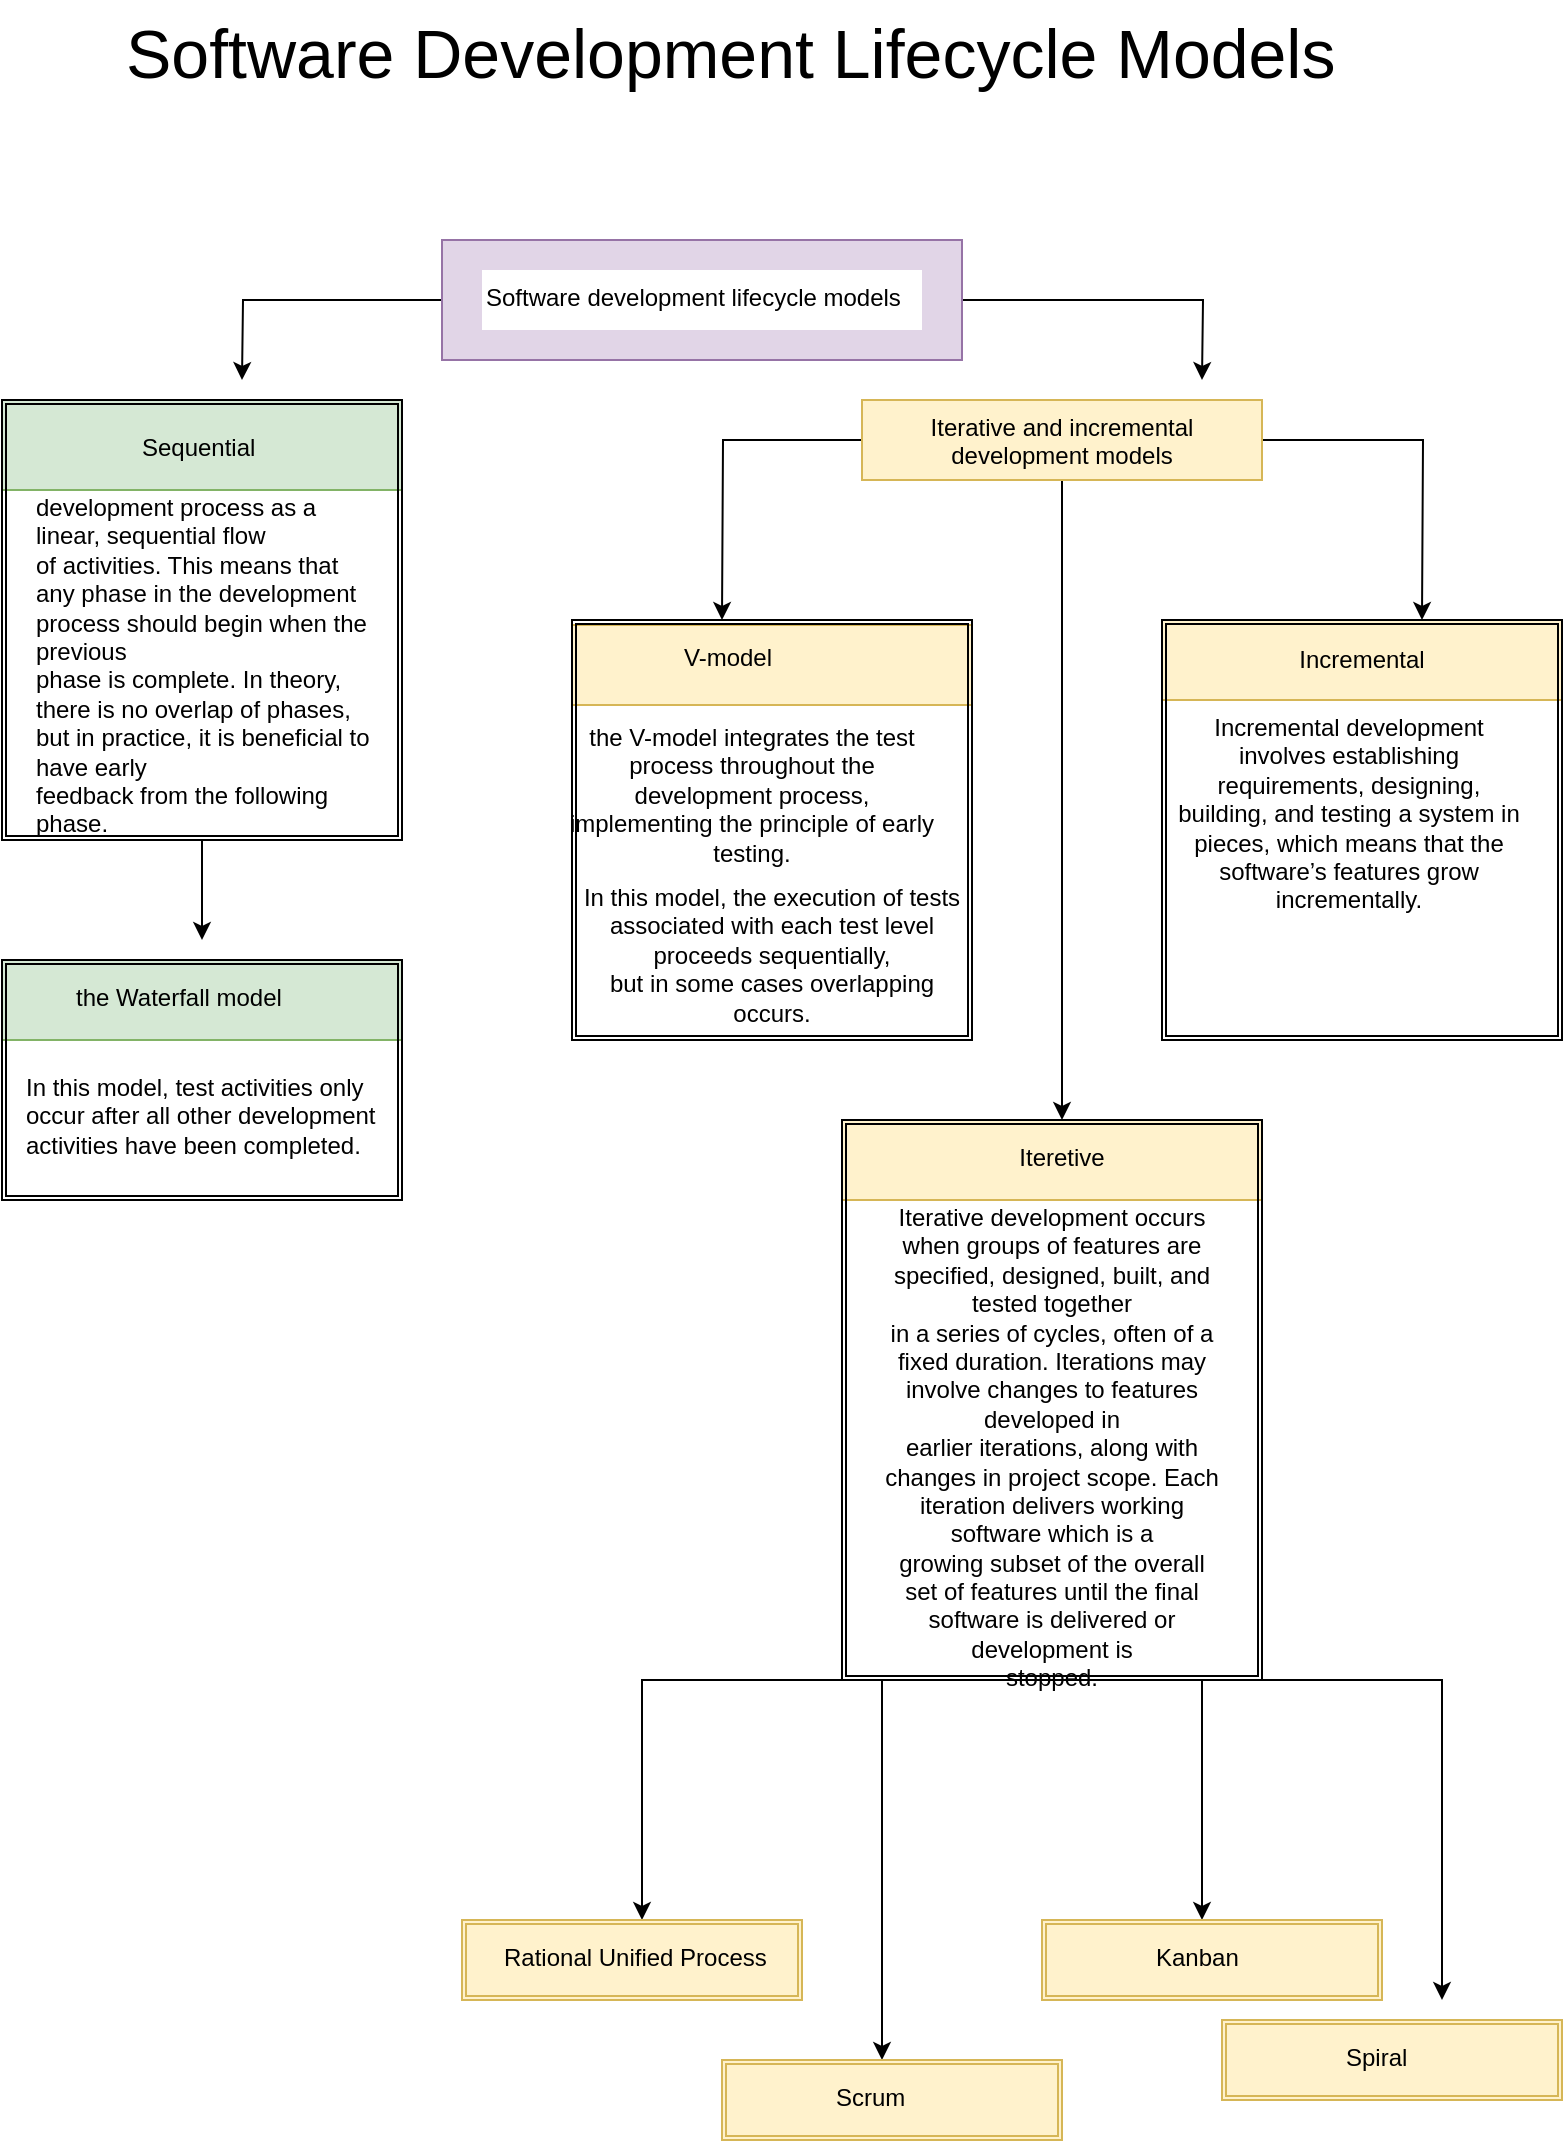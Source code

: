 <mxfile version="14.9.6" type="device"><diagram id="C5RBs43oDa-KdzZeNtuy" name="Page-1"><mxGraphModel dx="852" dy="494" grid="1" gridSize="10" guides="1" tooltips="1" connect="1" arrows="1" fold="1" page="1" pageScale="1" pageWidth="827" pageHeight="1169" math="0" shadow="0"><root><mxCell id="WIyWlLk6GJQsqaUBKTNV-0"/><mxCell id="WIyWlLk6GJQsqaUBKTNV-1" parent="WIyWlLk6GJQsqaUBKTNV-0"/><mxCell id="AOu2edheyi-n3iQNtTA8-12" value="" style="rounded=0;whiteSpace=wrap;html=1;fillColor=#d5e8d4;strokeColor=#82b366;" vertex="1" parent="WIyWlLk6GJQsqaUBKTNV-1"><mxGeometry x="40" y="240" width="200" height="45" as="geometry"/></mxCell><mxCell id="AOu2edheyi-n3iQNtTA8-0" value="&lt;font style=&quot;font-size: 34px&quot;&gt;Software Development Lifecycle Models&lt;/font&gt;" style="text;whiteSpace=wrap;html=1;" vertex="1" parent="WIyWlLk6GJQsqaUBKTNV-1"><mxGeometry x="100" y="40" width="650" height="50" as="geometry"/></mxCell><mxCell id="AOu2edheyi-n3iQNtTA8-22" style="edgeStyle=orthogonalEdgeStyle;rounded=0;orthogonalLoop=1;jettySize=auto;html=1;fontColor=#000000;" edge="1" parent="WIyWlLk6GJQsqaUBKTNV-1" source="AOu2edheyi-n3iQNtTA8-1"><mxGeometry relative="1" as="geometry"><mxPoint x="160" y="230" as="targetPoint"/></mxGeometry></mxCell><mxCell id="AOu2edheyi-n3iQNtTA8-23" style="edgeStyle=orthogonalEdgeStyle;rounded=0;orthogonalLoop=1;jettySize=auto;html=1;fontColor=#000000;" edge="1" parent="WIyWlLk6GJQsqaUBKTNV-1" source="AOu2edheyi-n3iQNtTA8-1"><mxGeometry relative="1" as="geometry"><mxPoint x="640" y="230" as="targetPoint"/></mxGeometry></mxCell><mxCell id="AOu2edheyi-n3iQNtTA8-1" value="" style="rounded=0;whiteSpace=wrap;html=1;fillColor=#e1d5e7;strokeColor=#9673a6;" vertex="1" parent="WIyWlLk6GJQsqaUBKTNV-1"><mxGeometry x="260" y="160" width="260" height="60" as="geometry"/></mxCell><mxCell id="AOu2edheyi-n3iQNtTA8-2" value="Software development lifecycle models" style="text;whiteSpace=wrap;html=1;fillColor=#ffffff;" vertex="1" parent="WIyWlLk6GJQsqaUBKTNV-1"><mxGeometry x="280" y="175" width="220" height="30" as="geometry"/></mxCell><mxCell id="AOu2edheyi-n3iQNtTA8-7" value="" style="rounded=0;whiteSpace=wrap;html=1;fillColor=#d5e8d4;strokeColor=#82b366;" vertex="1" parent="WIyWlLk6GJQsqaUBKTNV-1"><mxGeometry x="40" y="520" width="200" height="40" as="geometry"/></mxCell><mxCell id="AOu2edheyi-n3iQNtTA8-8" value="" style="rounded=0;whiteSpace=wrap;html=1;fillColor=#ffffff;" vertex="1" parent="WIyWlLk6GJQsqaUBKTNV-1"><mxGeometry x="470" y="240" width="180" height="40" as="geometry"/></mxCell><mxCell id="AOu2edheyi-n3iQNtTA8-27" style="edgeStyle=orthogonalEdgeStyle;rounded=0;orthogonalLoop=1;jettySize=auto;html=1;fontColor=#000000;" edge="1" parent="WIyWlLk6GJQsqaUBKTNV-1" source="AOu2edheyi-n3iQNtTA8-10"><mxGeometry relative="1" as="geometry"><mxPoint x="750" y="350" as="targetPoint"/></mxGeometry></mxCell><mxCell id="AOu2edheyi-n3iQNtTA8-33" style="edgeStyle=orthogonalEdgeStyle;rounded=0;orthogonalLoop=1;jettySize=auto;html=1;fontColor=#000000;" edge="1" parent="WIyWlLk6GJQsqaUBKTNV-1" source="AOu2edheyi-n3iQNtTA8-10"><mxGeometry relative="1" as="geometry"><mxPoint x="400" y="350" as="targetPoint"/></mxGeometry></mxCell><mxCell id="AOu2edheyi-n3iQNtTA8-62" style="edgeStyle=orthogonalEdgeStyle;rounded=0;orthogonalLoop=1;jettySize=auto;html=1;fontColor=#000000;" edge="1" parent="WIyWlLk6GJQsqaUBKTNV-1" source="AOu2edheyi-n3iQNtTA8-10"><mxGeometry relative="1" as="geometry"><mxPoint x="570" y="600" as="targetPoint"/></mxGeometry></mxCell><mxCell id="AOu2edheyi-n3iQNtTA8-10" value="Iterative and incremental development models" style="text;whiteSpace=wrap;html=1;align=center;fillColor=#fff2cc;strokeColor=#d6b656;" vertex="1" parent="WIyWlLk6GJQsqaUBKTNV-1"><mxGeometry x="470" y="240" width="200" height="40" as="geometry"/></mxCell><mxCell id="AOu2edheyi-n3iQNtTA8-13" value="the Waterfall model" style="text;whiteSpace=wrap;html=1;fontColor=#000000;" vertex="1" parent="WIyWlLk6GJQsqaUBKTNV-1"><mxGeometry x="75" y="525" width="130" height="30" as="geometry"/></mxCell><mxCell id="AOu2edheyi-n3iQNtTA8-14" value="" style="rounded=0;whiteSpace=wrap;html=1;fillColor=#fff2cc;strokeColor=#d6b656;" vertex="1" parent="WIyWlLk6GJQsqaUBKTNV-1"><mxGeometry x="325" y="352.5" width="200" height="40" as="geometry"/></mxCell><mxCell id="AOu2edheyi-n3iQNtTA8-15" value="Incremental" style="rounded=0;whiteSpace=wrap;html=1;fillColor=#fff2cc;strokeColor=#d6b656;" vertex="1" parent="WIyWlLk6GJQsqaUBKTNV-1"><mxGeometry x="620" y="350" width="200" height="40" as="geometry"/></mxCell><mxCell id="AOu2edheyi-n3iQNtTA8-29" value="V-model" style="text;whiteSpace=wrap;html=1;fontColor=#000000;" vertex="1" parent="WIyWlLk6GJQsqaUBKTNV-1"><mxGeometry x="379" y="355" width="70" height="30" as="geometry"/></mxCell><mxCell id="AOu2edheyi-n3iQNtTA8-32" value="" style="rounded=0;whiteSpace=wrap;html=1;fillColor=#fff2cc;strokeColor=#d6b656;" vertex="1" parent="WIyWlLk6GJQsqaUBKTNV-1"><mxGeometry x="460" y="600" width="210" height="40" as="geometry"/></mxCell><mxCell id="AOu2edheyi-n3iQNtTA8-34" value="Iteretive" style="text;whiteSpace=wrap;html=1;fontColor=#000000;align=center;" vertex="1" parent="WIyWlLk6GJQsqaUBKTNV-1"><mxGeometry x="525" y="605" width="90" height="30" as="geometry"/></mxCell><mxCell id="AOu2edheyi-n3iQNtTA8-44" value="development process as a linear, sequential flow&#13;&#10;of activities. This means that any phase in the development process should begin when the previous&#13;&#10;phase is complete. In theory, there is no overlap of phases, but in practice, it is beneficial to have early&#13;&#10;feedback from the following phase." style="text;whiteSpace=wrap;html=1;fontColor=#000000;" vertex="1" parent="WIyWlLk6GJQsqaUBKTNV-1"><mxGeometry x="55" y="280" width="170" height="80" as="geometry"/></mxCell><mxCell id="AOu2edheyi-n3iQNtTA8-56" style="edgeStyle=orthogonalEdgeStyle;rounded=0;orthogonalLoop=1;jettySize=auto;html=1;fontColor=#000000;" edge="1" parent="WIyWlLk6GJQsqaUBKTNV-1" source="AOu2edheyi-n3iQNtTA8-45"><mxGeometry relative="1" as="geometry"><mxPoint x="140" y="510" as="targetPoint"/></mxGeometry></mxCell><mxCell id="AOu2edheyi-n3iQNtTA8-45" value="" style="shape=ext;double=1;rounded=0;whiteSpace=wrap;html=1;fillColor=none;align=center;" vertex="1" parent="WIyWlLk6GJQsqaUBKTNV-1"><mxGeometry x="40" y="240" width="200" height="220" as="geometry"/></mxCell><mxCell id="AOu2edheyi-n3iQNtTA8-51" value="" style="shape=ext;double=1;rounded=0;whiteSpace=wrap;html=1;fillColor=none;align=center;" vertex="1" parent="WIyWlLk6GJQsqaUBKTNV-1"><mxGeometry x="325" y="350" width="200" height="210" as="geometry"/></mxCell><mxCell id="AOu2edheyi-n3iQNtTA8-9" value="Sequential&amp;nbsp;" style="text;whiteSpace=wrap;html=1;align=center;labelBorderColor=none;" vertex="1" parent="WIyWlLk6GJQsqaUBKTNV-1"><mxGeometry x="50" y="250" width="180" height="25" as="geometry"/></mxCell><mxCell id="AOu2edheyi-n3iQNtTA8-57" value="In this model, test activities only occur after all other development&#13;&#10;activities have been completed." style="text;whiteSpace=wrap;html=1;fontColor=#000000;" vertex="1" parent="WIyWlLk6GJQsqaUBKTNV-1"><mxGeometry x="50" y="570" width="200" height="50" as="geometry"/></mxCell><mxCell id="AOu2edheyi-n3iQNtTA8-58" value="" style="shape=ext;double=1;rounded=0;whiteSpace=wrap;html=1;fillColor=none;align=center;" vertex="1" parent="WIyWlLk6GJQsqaUBKTNV-1"><mxGeometry x="40" y="520" width="200" height="120" as="geometry"/></mxCell><mxCell id="AOu2edheyi-n3iQNtTA8-60" value="the V-model integrates the test process throughout the development process,&#10;implementing the principle of early testing." style="text;whiteSpace=wrap;html=1;fontColor=#000000;align=center;" vertex="1" parent="WIyWlLk6GJQsqaUBKTNV-1"><mxGeometry x="320" y="395" width="190" height="75" as="geometry"/></mxCell><mxCell id="AOu2edheyi-n3iQNtTA8-61" value="In this model, the execution of tests associated with each test level proceeds sequentially,&#10;but in some cases overlapping occurs." style="text;whiteSpace=wrap;html=1;fontColor=#000000;align=center;" vertex="1" parent="WIyWlLk6GJQsqaUBKTNV-1"><mxGeometry x="325" y="475" width="200" height="80" as="geometry"/></mxCell><mxCell id="AOu2edheyi-n3iQNtTA8-65" value="" style="shape=ext;double=1;rounded=0;whiteSpace=wrap;html=1;fillColor=none;align=center;" vertex="1" parent="WIyWlLk6GJQsqaUBKTNV-1"><mxGeometry x="620" y="350" width="200" height="210" as="geometry"/></mxCell><mxCell id="AOu2edheyi-n3iQNtTA8-67" value="Incremental development involves establishing requirements, designing, building, and testing a system in&#10;pieces, which means that the software’s features grow incrementally." style="text;whiteSpace=wrap;html=1;fontColor=#000000;align=center;" vertex="1" parent="WIyWlLk6GJQsqaUBKTNV-1"><mxGeometry x="627" y="390" width="173" height="110" as="geometry"/></mxCell><mxCell id="AOu2edheyi-n3iQNtTA8-69" style="edgeStyle=orthogonalEdgeStyle;rounded=0;orthogonalLoop=1;jettySize=auto;html=1;fontColor=#000000;" edge="1" parent="WIyWlLk6GJQsqaUBKTNV-1" source="AOu2edheyi-n3iQNtTA8-63"><mxGeometry relative="1" as="geometry"><mxPoint x="360" y="1000" as="targetPoint"/><Array as="points"><mxPoint x="360" y="880"/></Array></mxGeometry></mxCell><mxCell id="AOu2edheyi-n3iQNtTA8-70" style="edgeStyle=orthogonalEdgeStyle;rounded=0;orthogonalLoop=1;jettySize=auto;html=1;fontColor=#000000;" edge="1" parent="WIyWlLk6GJQsqaUBKTNV-1" source="AOu2edheyi-n3iQNtTA8-63"><mxGeometry relative="1" as="geometry"><mxPoint x="480" y="1070" as="targetPoint"/><Array as="points"><mxPoint x="480" y="900"/><mxPoint x="480" y="900"/></Array></mxGeometry></mxCell><mxCell id="AOu2edheyi-n3iQNtTA8-71" style="edgeStyle=orthogonalEdgeStyle;rounded=0;orthogonalLoop=1;jettySize=auto;html=1;fontColor=#000000;" edge="1" parent="WIyWlLk6GJQsqaUBKTNV-1" source="AOu2edheyi-n3iQNtTA8-63"><mxGeometry relative="1" as="geometry"><mxPoint x="760" y="1040" as="targetPoint"/><Array as="points"><mxPoint x="760" y="880"/><mxPoint x="760" y="1000"/></Array></mxGeometry></mxCell><mxCell id="AOu2edheyi-n3iQNtTA8-72" style="edgeStyle=orthogonalEdgeStyle;rounded=0;orthogonalLoop=1;jettySize=auto;html=1;fontColor=#000000;" edge="1" parent="WIyWlLk6GJQsqaUBKTNV-1" source="AOu2edheyi-n3iQNtTA8-63"><mxGeometry relative="1" as="geometry"><mxPoint x="640" y="1000" as="targetPoint"/><Array as="points"><mxPoint x="640" y="900"/><mxPoint x="640" y="900"/></Array></mxGeometry></mxCell><mxCell id="AOu2edheyi-n3iQNtTA8-63" value="" style="shape=ext;double=1;rounded=0;whiteSpace=wrap;html=1;fillColor=none;align=center;" vertex="1" parent="WIyWlLk6GJQsqaUBKTNV-1"><mxGeometry x="460" y="600" width="210" height="280" as="geometry"/></mxCell><mxCell id="AOu2edheyi-n3iQNtTA8-68" value="Iterative development occurs when groups of features are specified, designed, built, and tested together&#10;in a series of cycles, often of a fixed duration. Iterations may involve changes to features developed in&#10;earlier iterations, along with changes in project scope. Each iteration delivers working software which is a&#10;growing subset of the overall set of features until the final software is delivered or development is&#10;stopped." style="text;whiteSpace=wrap;html=1;fontColor=#000000;align=center;" vertex="1" parent="WIyWlLk6GJQsqaUBKTNV-1"><mxGeometry x="480" y="635" width="170" height="80" as="geometry"/></mxCell><mxCell id="AOu2edheyi-n3iQNtTA8-73" value="" style="shape=ext;double=1;rounded=0;whiteSpace=wrap;html=1;fillColor=#fff2cc;align=center;strokeColor=#d6b656;" vertex="1" parent="WIyWlLk6GJQsqaUBKTNV-1"><mxGeometry x="400" y="1070" width="170" height="40" as="geometry"/></mxCell><mxCell id="AOu2edheyi-n3iQNtTA8-74" value="" style="shape=ext;double=1;rounded=0;whiteSpace=wrap;html=1;fillColor=#fff2cc;align=center;strokeColor=#d6b656;" vertex="1" parent="WIyWlLk6GJQsqaUBKTNV-1"><mxGeometry x="560" y="1000" width="170" height="40" as="geometry"/></mxCell><mxCell id="AOu2edheyi-n3iQNtTA8-75" value="" style="shape=ext;double=1;rounded=0;whiteSpace=wrap;html=1;fillColor=#fff2cc;align=center;strokeColor=#d6b656;" vertex="1" parent="WIyWlLk6GJQsqaUBKTNV-1"><mxGeometry x="270" y="1000" width="170" height="40" as="geometry"/></mxCell><mxCell id="AOu2edheyi-n3iQNtTA8-76" value="Rational Unified Process" style="text;whiteSpace=wrap;html=1;fontColor=#000000;" vertex="1" parent="WIyWlLk6GJQsqaUBKTNV-1"><mxGeometry x="289" y="1005" width="160" height="30" as="geometry"/></mxCell><mxCell id="AOu2edheyi-n3iQNtTA8-77" value="" style="shape=ext;double=1;rounded=0;whiteSpace=wrap;html=1;fillColor=#fff2cc;align=center;strokeColor=#d6b656;" vertex="1" parent="WIyWlLk6GJQsqaUBKTNV-1"><mxGeometry x="650" y="1050" width="170" height="40" as="geometry"/></mxCell><mxCell id="AOu2edheyi-n3iQNtTA8-78" value="Scrum" style="text;whiteSpace=wrap;html=1;fontColor=#000000;" vertex="1" parent="WIyWlLk6GJQsqaUBKTNV-1"><mxGeometry x="455" y="1075" width="60" height="30" as="geometry"/></mxCell><mxCell id="AOu2edheyi-n3iQNtTA8-79" value="Kanban" style="text;whiteSpace=wrap;html=1;fontColor=#000000;" vertex="1" parent="WIyWlLk6GJQsqaUBKTNV-1"><mxGeometry x="615" y="1005" width="70" height="30" as="geometry"/></mxCell><mxCell id="AOu2edheyi-n3iQNtTA8-80" value="Spiral" style="text;whiteSpace=wrap;html=1;fontColor=#000000;" vertex="1" parent="WIyWlLk6GJQsqaUBKTNV-1"><mxGeometry x="710" y="1055" width="60" height="30" as="geometry"/></mxCell></root></mxGraphModel></diagram></mxfile>
